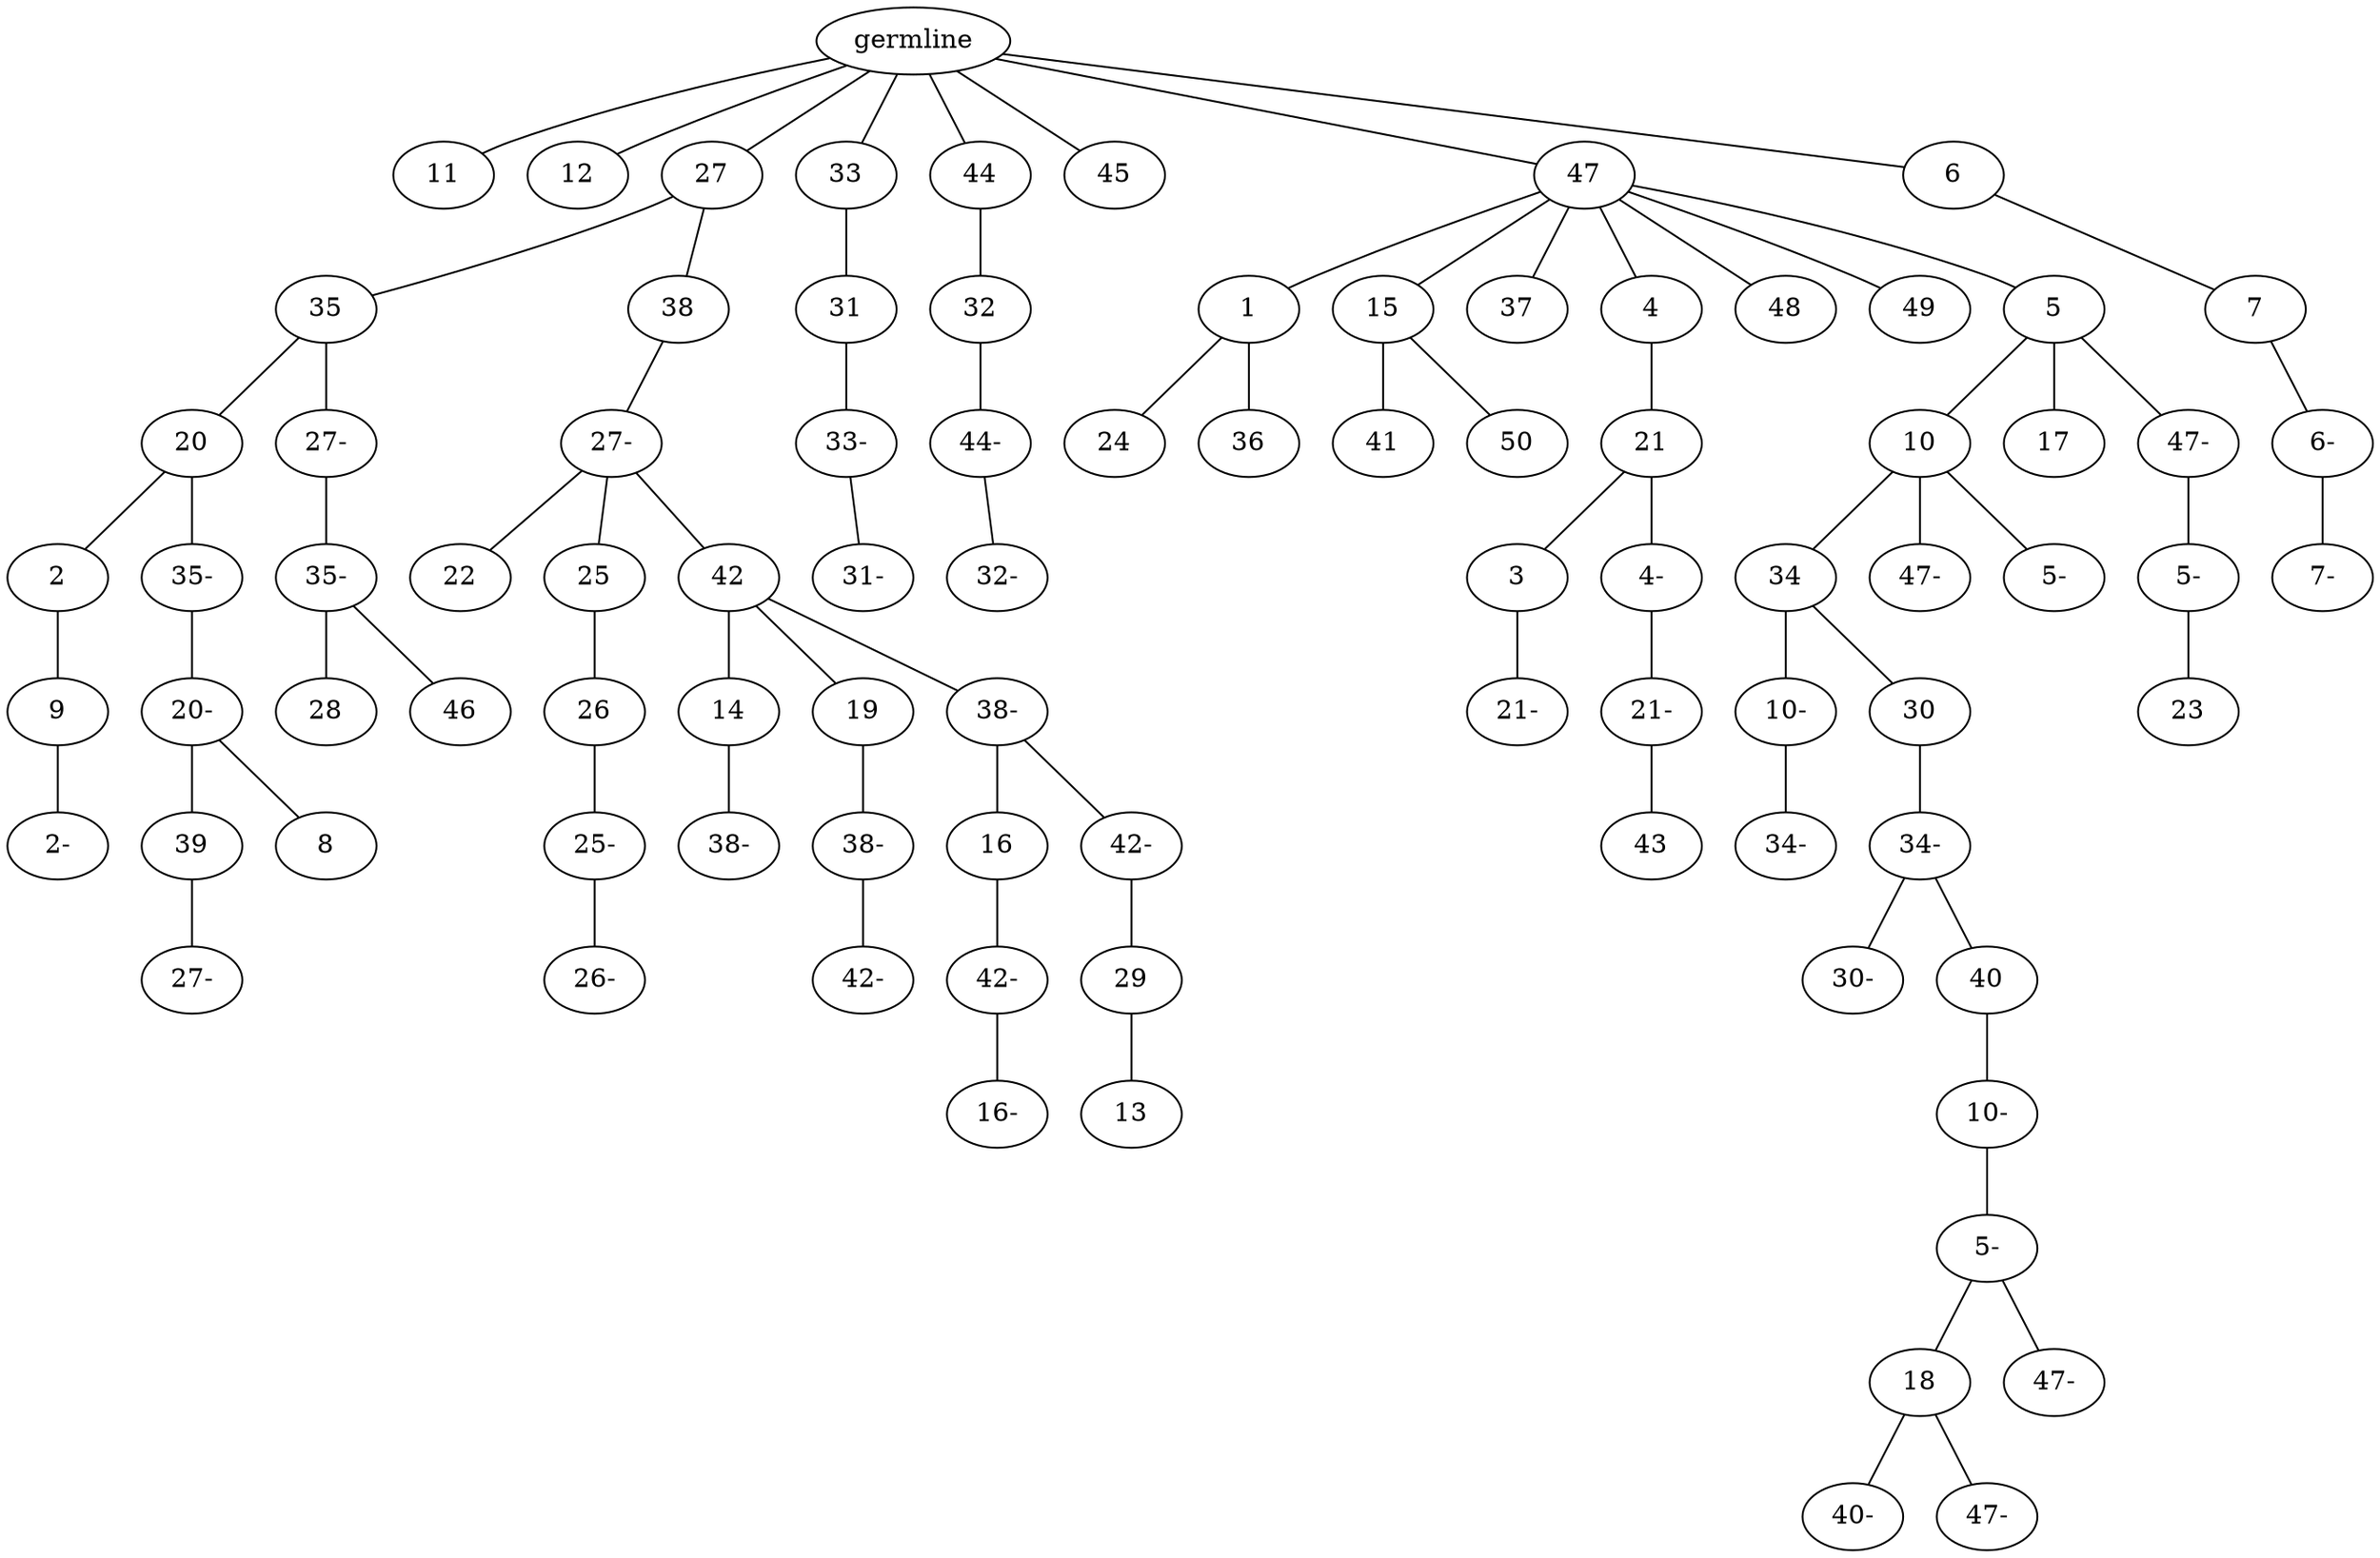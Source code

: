 graph tree {
    "140218191748928" [label="germline"];
    "140218192201664" [label="11"];
    "140218192359136" [label="12"];
    "140218192358464" [label="27"];
    "140218192359280" [label="35"];
    "140218192355968" [label="20"];
    "140218192417264" [label="2"];
    "140218192417504" [label="9"];
    "140218192418032" [label="2-"];
    "140218192418848" [label="35-"];
    "140218192417312" [label="20-"];
    "140218192418416" [label="39"];
    "140218192417696" [label="27-"];
    "140218192416832" [label="8"];
    "140218192359088" [label="27-"];
    "140218192419232" [label="35-"];
    "140218192417744" [label="28"];
    "140218192418224" [label="46"];
    "140218192358176" [label="38"];
    "140218192419616" [label="27-"];
    "140218192417936" [label="22"];
    "140218192420816" [label="25"];
    "140218192417120" [label="26"];
    "140218192418896" [label="25-"];
    "140218192420240" [label="26-"];
    "140218192420192" [label="42"];
    "140218192419856" [label="14"];
    "140218192419376" [label="38-"];
    "140218192417840" [label="19"];
    "140218192418704" [label="38-"];
    "140218192418128" [label="42-"];
    "140218192417168" [label="38-"];
    "140218192420624" [label="16"];
    "140218192419712" [label="42-"];
    "140218191910176" [label="16-"];
    "140218192417408" [label="42-"];
    "140218192419568" [label="29"];
    "140218191910848" [label="13"];
    "140218192357936" [label="33"];
    "140218192420336" [label="31"];
    "140218192419472" [label="33-"];
    "140218192418992" [label="31-"];
    "140218192358512" [label="44"];
    "140218192418080" [label="32"];
    "140218192419904" [label="44-"];
    "140218192419088" [label="32-"];
    "140218192358032" [label="45"];
    "140218192358128" [label="47"];
    "140218192419808" [label="1"];
    "140218192654640" [label="24"];
    "140218192654928" [label="36"];
    "140218192419136" [label="15"];
    "140218192654544" [label="41"];
    "140218192655024" [label="50"];
    "140218192420384" [label="37"];
    "140218192419520" [label="4"];
    "140218192654784" [label="21"];
    "140218192655216" [label="3"];
    "140218192655888" [label="21-"];
    "140218192655072" [label="4-"];
    "140218192655312" [label="21-"];
    "140218192656080" [label="43"];
    "140218192655696" [label="48"];
    "140218192657184" [label="49"];
    "140218192656224" [label="5"];
    "140218192656560" [label="10"];
    "140218192655360" [label="34"];
    "140218192656320" [label="10-"];
    "140218192656848" [label="34-"];
    "140218192654880" [label="30"];
    "140218192656368" [label="34-"];
    "140218192657232" [label="30-"];
    "140218192657424" [label="40"];
    "140218192657760" [label="10-"];
    "140218192658000" [label="5-"];
    "140218192658240" [label="18"];
    "140218192617872" [label="40-"];
    "140218192578496" [label="47-"];
    "140218192658288" [label="47-"];
    "140218192656032" [label="47-"];
    "140218192656272" [label="5-"];
    "140218192655120" [label="17"];
    "140218192655840" [label="47-"];
    "140218192658336" [label="5-"];
    "140218192657712" [label="23"];
    "140218191909024" [label="6"];
    "140218192657472" [label="7"];
    "140218192655936" [label="6-"];
    "140218192657904" [label="7-"];
    "140218191748928" -- "140218192201664";
    "140218191748928" -- "140218192359136";
    "140218191748928" -- "140218192358464";
    "140218191748928" -- "140218192357936";
    "140218191748928" -- "140218192358512";
    "140218191748928" -- "140218192358032";
    "140218191748928" -- "140218192358128";
    "140218191748928" -- "140218191909024";
    "140218192358464" -- "140218192359280";
    "140218192358464" -- "140218192358176";
    "140218192359280" -- "140218192355968";
    "140218192359280" -- "140218192359088";
    "140218192355968" -- "140218192417264";
    "140218192355968" -- "140218192418848";
    "140218192417264" -- "140218192417504";
    "140218192417504" -- "140218192418032";
    "140218192418848" -- "140218192417312";
    "140218192417312" -- "140218192418416";
    "140218192417312" -- "140218192416832";
    "140218192418416" -- "140218192417696";
    "140218192359088" -- "140218192419232";
    "140218192419232" -- "140218192417744";
    "140218192419232" -- "140218192418224";
    "140218192358176" -- "140218192419616";
    "140218192419616" -- "140218192417936";
    "140218192419616" -- "140218192420816";
    "140218192419616" -- "140218192420192";
    "140218192420816" -- "140218192417120";
    "140218192417120" -- "140218192418896";
    "140218192418896" -- "140218192420240";
    "140218192420192" -- "140218192419856";
    "140218192420192" -- "140218192417840";
    "140218192420192" -- "140218192417168";
    "140218192419856" -- "140218192419376";
    "140218192417840" -- "140218192418704";
    "140218192418704" -- "140218192418128";
    "140218192417168" -- "140218192420624";
    "140218192417168" -- "140218192417408";
    "140218192420624" -- "140218192419712";
    "140218192419712" -- "140218191910176";
    "140218192417408" -- "140218192419568";
    "140218192419568" -- "140218191910848";
    "140218192357936" -- "140218192420336";
    "140218192420336" -- "140218192419472";
    "140218192419472" -- "140218192418992";
    "140218192358512" -- "140218192418080";
    "140218192418080" -- "140218192419904";
    "140218192419904" -- "140218192419088";
    "140218192358128" -- "140218192419808";
    "140218192358128" -- "140218192419136";
    "140218192358128" -- "140218192420384";
    "140218192358128" -- "140218192419520";
    "140218192358128" -- "140218192655696";
    "140218192358128" -- "140218192657184";
    "140218192358128" -- "140218192656224";
    "140218192419808" -- "140218192654640";
    "140218192419808" -- "140218192654928";
    "140218192419136" -- "140218192654544";
    "140218192419136" -- "140218192655024";
    "140218192419520" -- "140218192654784";
    "140218192654784" -- "140218192655216";
    "140218192654784" -- "140218192655072";
    "140218192655216" -- "140218192655888";
    "140218192655072" -- "140218192655312";
    "140218192655312" -- "140218192656080";
    "140218192656224" -- "140218192656560";
    "140218192656224" -- "140218192655120";
    "140218192656224" -- "140218192655840";
    "140218192656560" -- "140218192655360";
    "140218192656560" -- "140218192656032";
    "140218192656560" -- "140218192656272";
    "140218192655360" -- "140218192656320";
    "140218192655360" -- "140218192654880";
    "140218192656320" -- "140218192656848";
    "140218192654880" -- "140218192656368";
    "140218192656368" -- "140218192657232";
    "140218192656368" -- "140218192657424";
    "140218192657424" -- "140218192657760";
    "140218192657760" -- "140218192658000";
    "140218192658000" -- "140218192658240";
    "140218192658000" -- "140218192658288";
    "140218192658240" -- "140218192617872";
    "140218192658240" -- "140218192578496";
    "140218192655840" -- "140218192658336";
    "140218192658336" -- "140218192657712";
    "140218191909024" -- "140218192657472";
    "140218192657472" -- "140218192655936";
    "140218192655936" -- "140218192657904";
}
